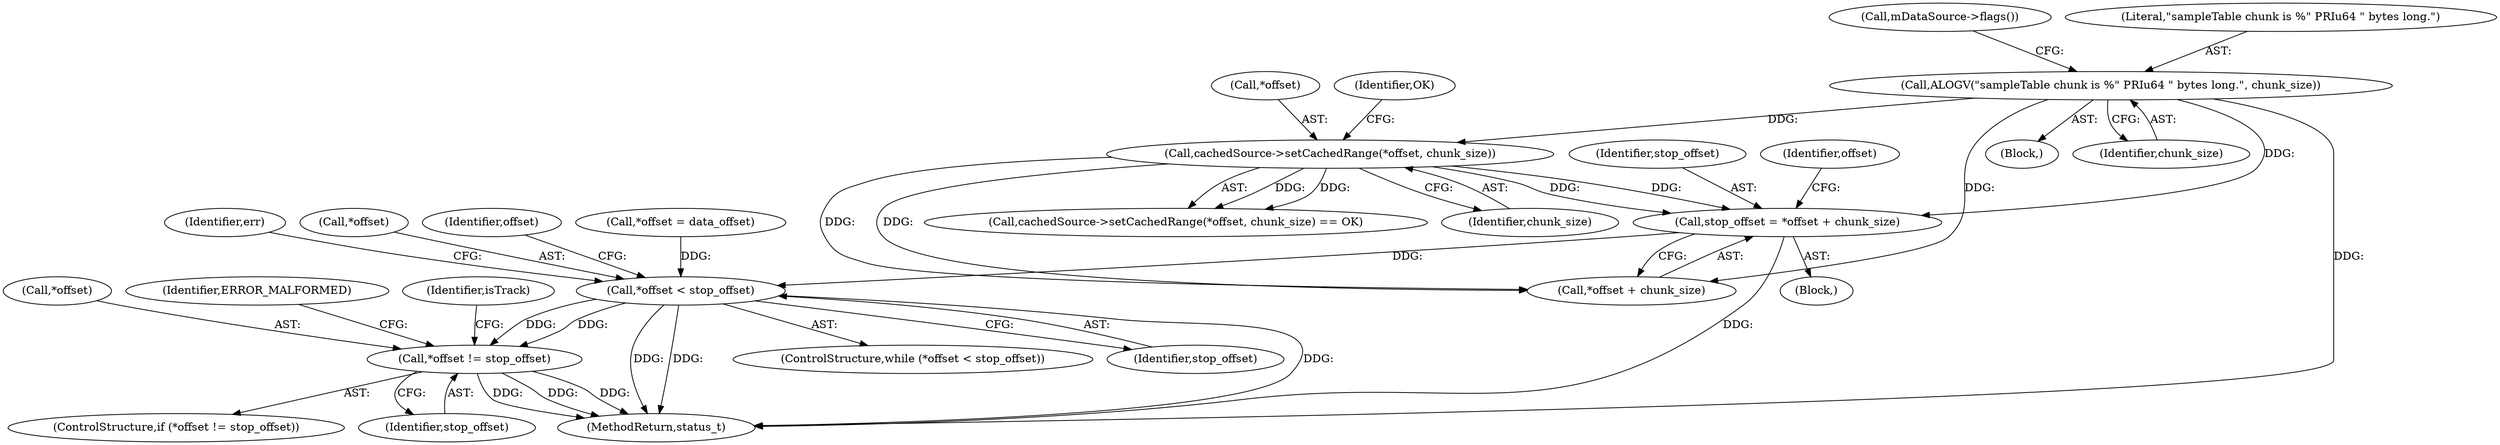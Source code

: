 digraph "0_Android_463a6f807e187828442949d1924e143cf07778c6@integer" {
"1000468" [label="(Call,stop_offset = *offset + chunk_size)"];
"1000395" [label="(Call,cachedSource->setCachedRange(*offset, chunk_size))"];
"1000378" [label="(Call,ALOGV(\"sampleTable chunk is %\" PRIu64 \" bytes long.\", chunk_size))"];
"1000479" [label="(Call,*offset < stop_offset)"];
"1000500" [label="(Call,*offset != stop_offset)"];
"1000486" [label="(Identifier,err)"];
"1000470" [label="(Call,*offset + chunk_size)"];
"1000501" [label="(Call,*offset)"];
"1000478" [label="(ControlStructure,while (*offset < stop_offset))"];
"1000378" [label="(Call,ALOGV(\"sampleTable chunk is %\" PRIu64 \" bytes long.\", chunk_size))"];
"1000482" [label="(Identifier,stop_offset)"];
"1000395" [label="(Call,cachedSource->setCachedRange(*offset, chunk_size))"];
"1000394" [label="(Call,cachedSource->setCachedRange(*offset, chunk_size) == OK)"];
"1000500" [label="(Call,*offset != stop_offset)"];
"1000499" [label="(ControlStructure,if (*offset != stop_offset))"];
"1000506" [label="(Identifier,ERROR_MALFORMED)"];
"1000377" [label="(Block,)"];
"1000480" [label="(Call,*offset)"];
"1000383" [label="(Call,mDataSource->flags())"];
"1000502" [label="(Identifier,offset)"];
"1000468" [label="(Call,stop_offset = *offset + chunk_size)"];
"1000396" [label="(Call,*offset)"];
"1000398" [label="(Identifier,chunk_size)"];
"1000503" [label="(Identifier,stop_offset)"];
"1000469" [label="(Identifier,stop_offset)"];
"1000399" [label="(Identifier,OK)"];
"1000379" [label="(Literal,\"sampleTable chunk is %\" PRIu64 \" bytes long.\")"];
"1000508" [label="(Identifier,isTrack)"];
"1000479" [label="(Call,*offset < stop_offset)"];
"1002918" [label="(MethodReturn,status_t)"];
"1000380" [label="(Identifier,chunk_size)"];
"1000474" [label="(Call,*offset = data_offset)"];
"1000368" [label="(Block,)"];
"1000476" [label="(Identifier,offset)"];
"1000468" -> "1000368"  [label="AST: "];
"1000468" -> "1000470"  [label="CFG: "];
"1000469" -> "1000468"  [label="AST: "];
"1000470" -> "1000468"  [label="AST: "];
"1000476" -> "1000468"  [label="CFG: "];
"1000468" -> "1002918"  [label="DDG: "];
"1000395" -> "1000468"  [label="DDG: "];
"1000395" -> "1000468"  [label="DDG: "];
"1000378" -> "1000468"  [label="DDG: "];
"1000468" -> "1000479"  [label="DDG: "];
"1000395" -> "1000394"  [label="AST: "];
"1000395" -> "1000398"  [label="CFG: "];
"1000396" -> "1000395"  [label="AST: "];
"1000398" -> "1000395"  [label="AST: "];
"1000399" -> "1000395"  [label="CFG: "];
"1000395" -> "1000394"  [label="DDG: "];
"1000395" -> "1000394"  [label="DDG: "];
"1000378" -> "1000395"  [label="DDG: "];
"1000395" -> "1000470"  [label="DDG: "];
"1000395" -> "1000470"  [label="DDG: "];
"1000378" -> "1000377"  [label="AST: "];
"1000378" -> "1000380"  [label="CFG: "];
"1000379" -> "1000378"  [label="AST: "];
"1000380" -> "1000378"  [label="AST: "];
"1000383" -> "1000378"  [label="CFG: "];
"1000378" -> "1002918"  [label="DDG: "];
"1000378" -> "1000470"  [label="DDG: "];
"1000479" -> "1000478"  [label="AST: "];
"1000479" -> "1000482"  [label="CFG: "];
"1000480" -> "1000479"  [label="AST: "];
"1000482" -> "1000479"  [label="AST: "];
"1000486" -> "1000479"  [label="CFG: "];
"1000502" -> "1000479"  [label="CFG: "];
"1000479" -> "1002918"  [label="DDG: "];
"1000479" -> "1002918"  [label="DDG: "];
"1000479" -> "1002918"  [label="DDG: "];
"1000474" -> "1000479"  [label="DDG: "];
"1000479" -> "1000500"  [label="DDG: "];
"1000479" -> "1000500"  [label="DDG: "];
"1000500" -> "1000499"  [label="AST: "];
"1000500" -> "1000503"  [label="CFG: "];
"1000501" -> "1000500"  [label="AST: "];
"1000503" -> "1000500"  [label="AST: "];
"1000506" -> "1000500"  [label="CFG: "];
"1000508" -> "1000500"  [label="CFG: "];
"1000500" -> "1002918"  [label="DDG: "];
"1000500" -> "1002918"  [label="DDG: "];
"1000500" -> "1002918"  [label="DDG: "];
}
